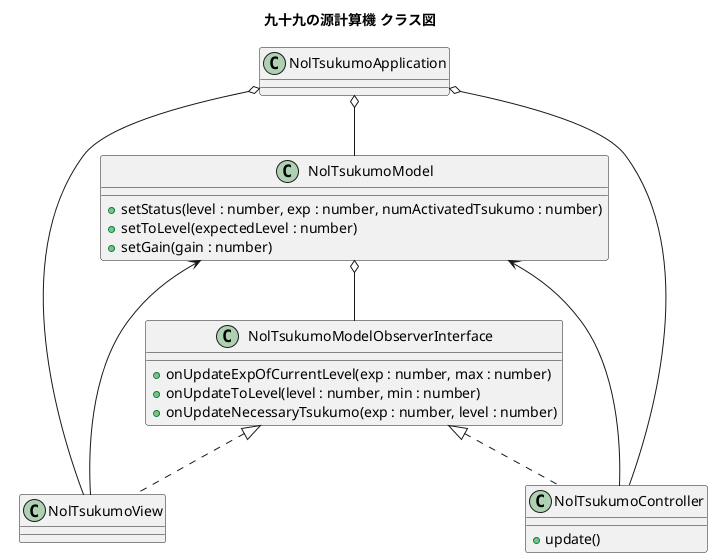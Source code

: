 @startuml

title 九十九の源計算機 クラス図

class NolTsukumoApplication

class NolTsukumoModel {
  +setStatus(level : number, exp : number, numActivatedTsukumo : number)
  +setToLevel(expectedLevel : number)
  +setGain(gain : number)
}
class NolTsukumoModelObserverInterface {
  +onUpdateExpOfCurrentLevel(exp : number, max : number)
  +onUpdateToLevel(level : number, min : number)
  +onUpdateNecessaryTsukumo(exp : number, level : number)
}
NolTsukumoModel o-- NolTsukumoModelObserverInterface

class NolTsukumoView {
}
NolTsukumoModelObserverInterface <|.. NolTsukumoView
NolTsukumoView --> NolTsukumoModel

class NolTsukumoController {
  +update()
}
NolTsukumoModelObserverInterface <|.. NolTsukumoController
NolTsukumoController --> NolTsukumoModel

NolTsukumoApplication o-- NolTsukumoModel
NolTsukumoApplication o-- NolTsukumoView
NolTsukumoApplication o-- NolTsukumoController


@enduml
